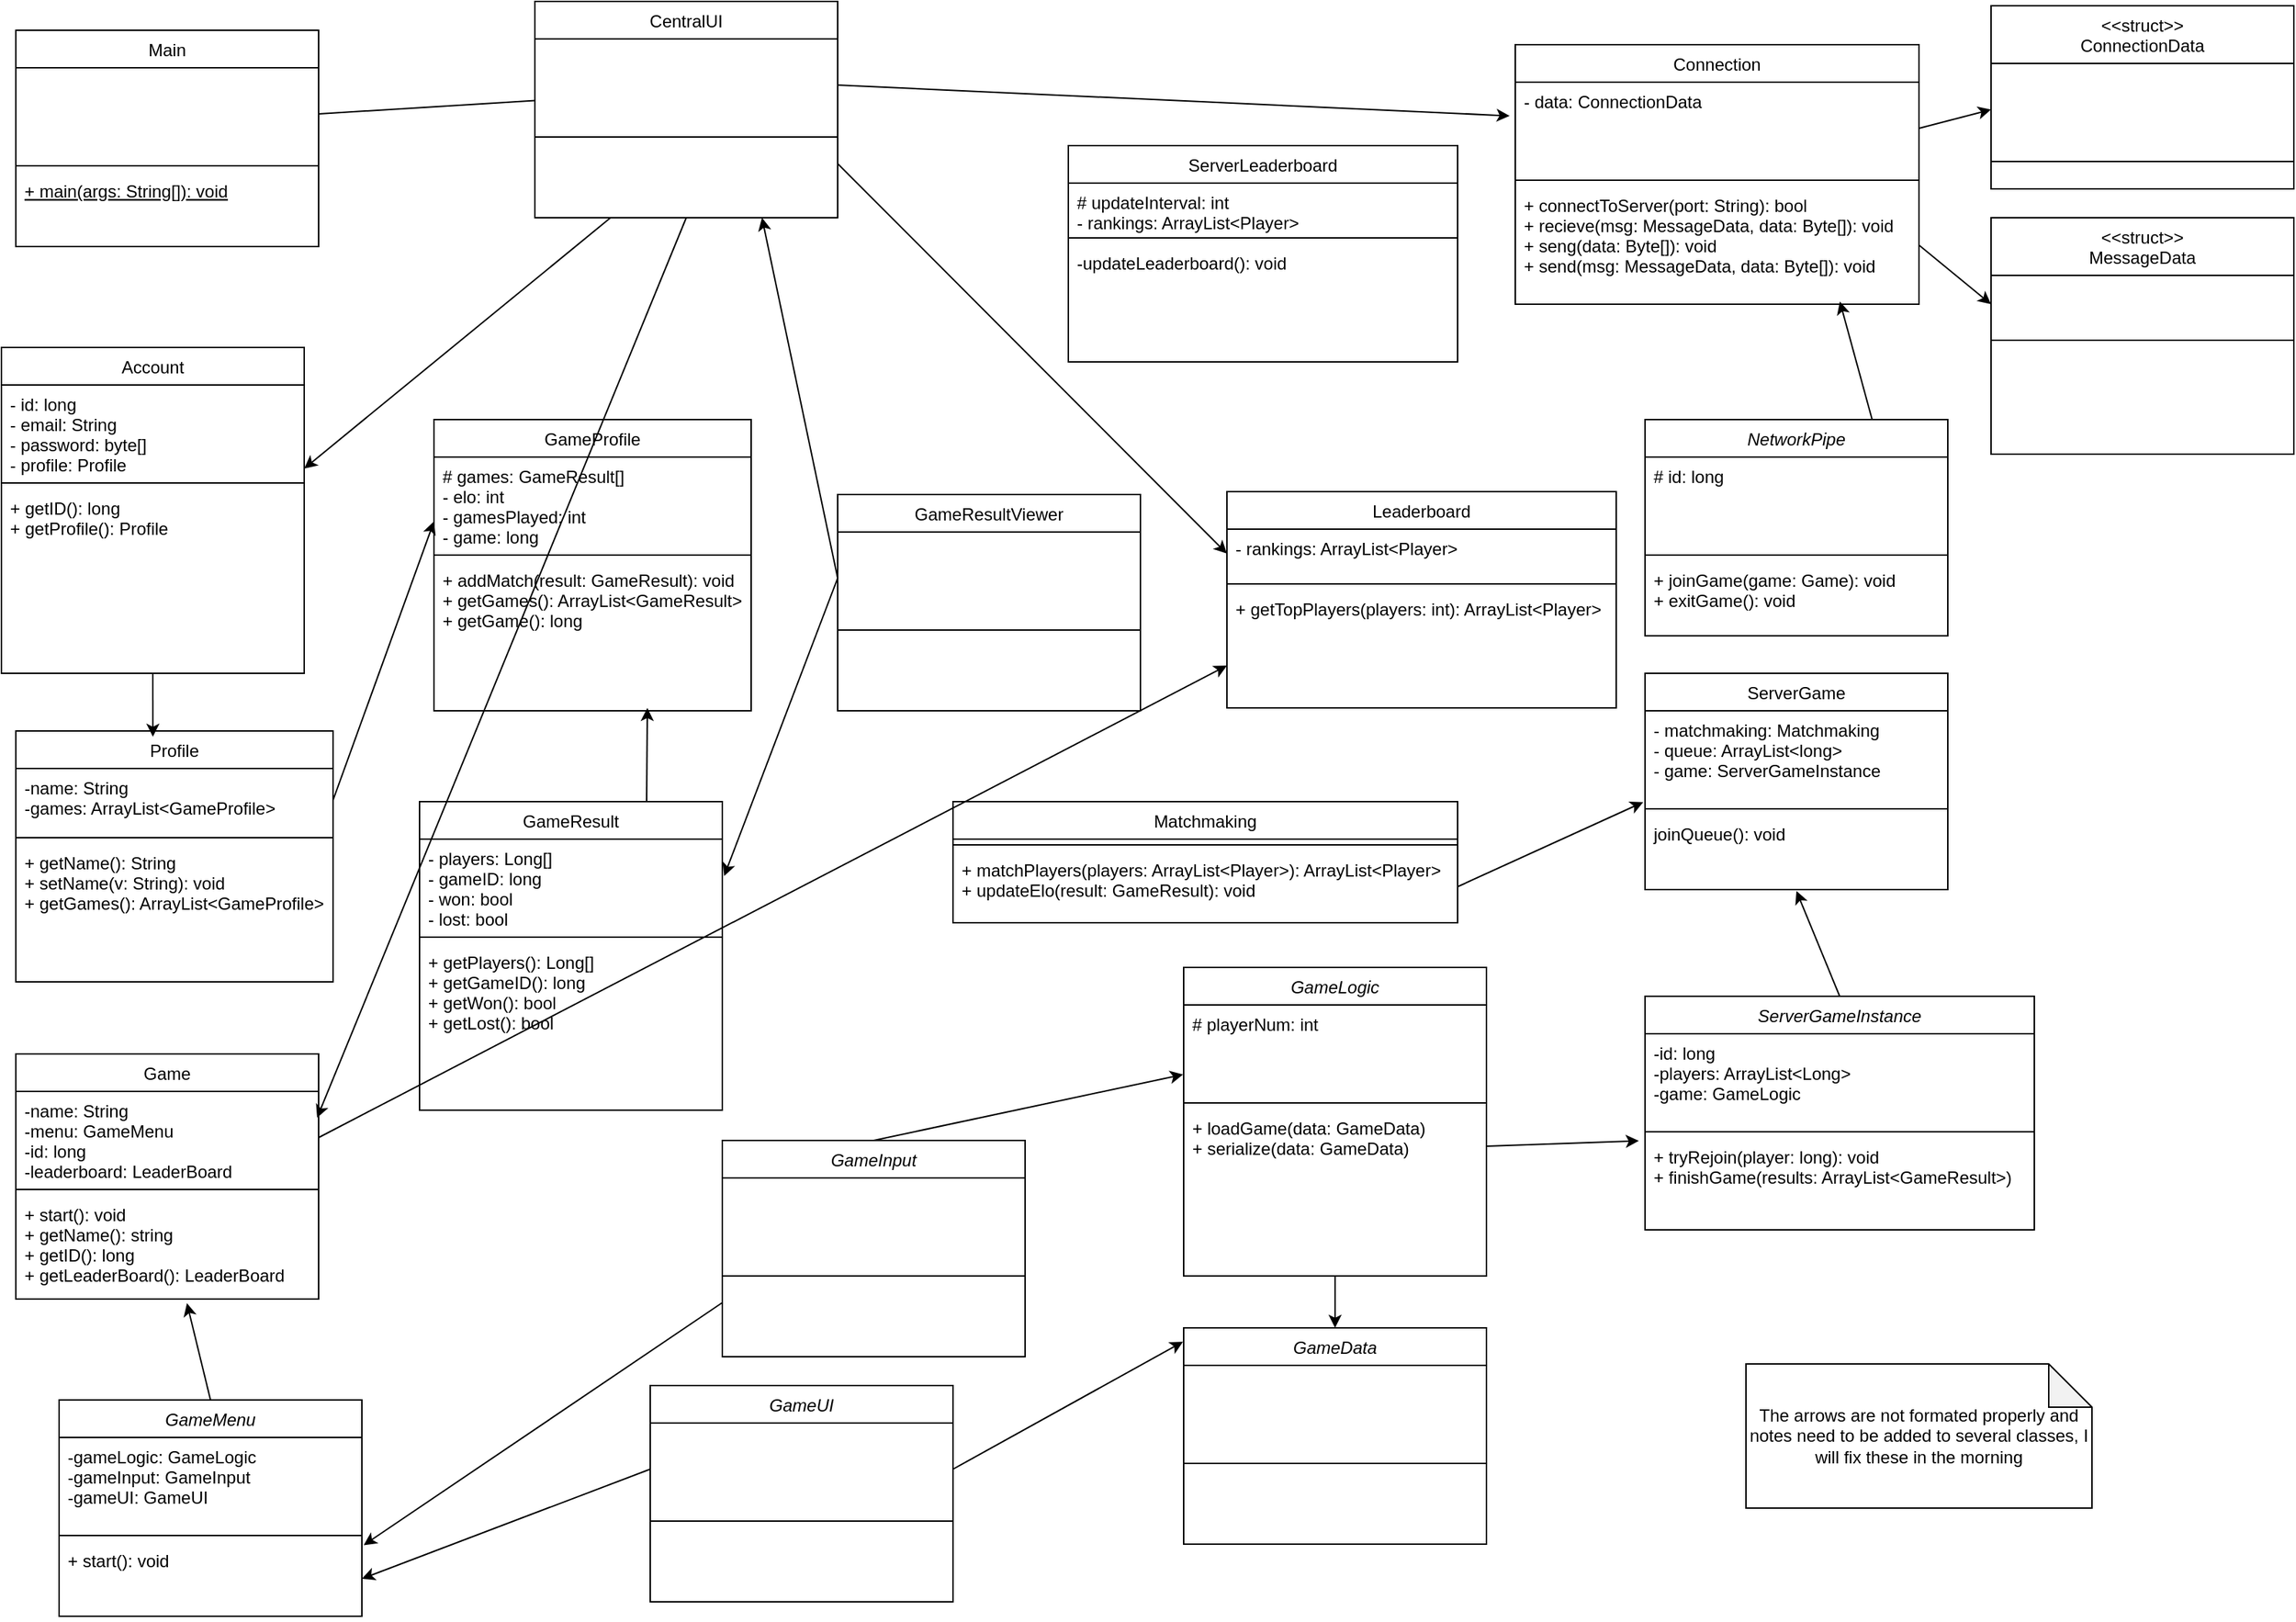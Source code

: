 <mxfile version="26.0.16">
  <diagram id="C5RBs43oDa-KdzZeNtuy" name="Page-1">
    <mxGraphModel dx="3047" dy="1185" grid="1" gridSize="10" guides="1" tooltips="1" connect="1" arrows="1" fold="1" page="1" pageScale="1" pageWidth="827" pageHeight="1169" math="0" shadow="0">
      <root>
        <mxCell id="WIyWlLk6GJQsqaUBKTNV-0" />
        <mxCell id="WIyWlLk6GJQsqaUBKTNV-1" parent="WIyWlLk6GJQsqaUBKTNV-0" />
        <mxCell id="zkfFHV4jXpPFQw0GAbJ--0" value="GameProfile" style="swimlane;fontStyle=0;align=center;verticalAlign=top;childLayout=stackLayout;horizontal=1;startSize=26;horizontalStack=0;resizeParent=1;resizeLast=0;collapsible=1;marginBottom=0;rounded=0;shadow=0;strokeWidth=1;" parent="WIyWlLk6GJQsqaUBKTNV-1" vertex="1">
          <mxGeometry x="-470" y="310" width="220" height="202" as="geometry">
            <mxRectangle x="230" y="140" width="160" height="26" as="alternateBounds" />
          </mxGeometry>
        </mxCell>
        <mxCell id="zkfFHV4jXpPFQw0GAbJ--1" value="# games: GameResult[]&#xa;- elo: int&#xa;- gamesPlayed: int&#xa;- game: long" style="text;align=left;verticalAlign=top;spacingLeft=4;spacingRight=4;overflow=hidden;rotatable=0;points=[[0,0.5],[1,0.5]];portConstraint=eastwest;" parent="zkfFHV4jXpPFQw0GAbJ--0" vertex="1">
          <mxGeometry y="26" width="220" height="64" as="geometry" />
        </mxCell>
        <mxCell id="zkfFHV4jXpPFQw0GAbJ--4" value="" style="line;html=1;strokeWidth=1;align=left;verticalAlign=middle;spacingTop=-1;spacingLeft=3;spacingRight=3;rotatable=0;labelPosition=right;points=[];portConstraint=eastwest;" parent="zkfFHV4jXpPFQw0GAbJ--0" vertex="1">
          <mxGeometry y="90" width="220" height="8" as="geometry" />
        </mxCell>
        <mxCell id="zkfFHV4jXpPFQw0GAbJ--5" value="+ addMatch(result: GameResult): void&#xa;+ getGames(): ArrayList&lt;GameResult&gt;&#xa;+ getGame(): long" style="text;align=left;verticalAlign=top;spacingLeft=4;spacingRight=4;overflow=hidden;rotatable=0;points=[[0,0.5],[1,0.5]];portConstraint=eastwest;" parent="zkfFHV4jXpPFQw0GAbJ--0" vertex="1">
          <mxGeometry y="98" width="220" height="52" as="geometry" />
        </mxCell>
        <mxCell id="M32K4DxWbjnmmSt8D02l-0" value="Matchmaking" style="swimlane;fontStyle=0;align=center;verticalAlign=top;childLayout=stackLayout;horizontal=1;startSize=26;horizontalStack=0;resizeParent=1;resizeLast=0;collapsible=1;marginBottom=0;rounded=0;shadow=0;strokeWidth=1;" parent="WIyWlLk6GJQsqaUBKTNV-1" vertex="1">
          <mxGeometry x="-110" y="575" width="350" height="84" as="geometry">
            <mxRectangle x="230" y="140" width="160" height="26" as="alternateBounds" />
          </mxGeometry>
        </mxCell>
        <mxCell id="M32K4DxWbjnmmSt8D02l-2" value="" style="line;html=1;strokeWidth=1;align=left;verticalAlign=middle;spacingTop=-1;spacingLeft=3;spacingRight=3;rotatable=0;labelPosition=right;points=[];portConstraint=eastwest;" parent="M32K4DxWbjnmmSt8D02l-0" vertex="1">
          <mxGeometry y="26" width="350" height="8" as="geometry" />
        </mxCell>
        <mxCell id="M32K4DxWbjnmmSt8D02l-3" value="+ matchPlayers(players: ArrayList&lt;Player&gt;): ArrayList&lt;Player&gt;&#xa;+ updateElo(result: GameResult): void&#xa;" style="text;align=left;verticalAlign=top;spacingLeft=4;spacingRight=4;overflow=hidden;rotatable=0;points=[[0,0.5],[1,0.5]];portConstraint=eastwest;" parent="M32K4DxWbjnmmSt8D02l-0" vertex="1">
          <mxGeometry y="34" width="350" height="50" as="geometry" />
        </mxCell>
        <mxCell id="M32K4DxWbjnmmSt8D02l-8" value="Leaderboard" style="swimlane;fontStyle=0;align=center;verticalAlign=top;childLayout=stackLayout;horizontal=1;startSize=26;horizontalStack=0;resizeParent=1;resizeLast=0;collapsible=1;marginBottom=0;rounded=0;shadow=0;strokeWidth=1;" parent="WIyWlLk6GJQsqaUBKTNV-1" vertex="1">
          <mxGeometry x="80" y="360" width="270" height="150" as="geometry">
            <mxRectangle x="230" y="140" width="160" height="26" as="alternateBounds" />
          </mxGeometry>
        </mxCell>
        <mxCell id="M32K4DxWbjnmmSt8D02l-9" value="- rankings: ArrayList&lt;Player&gt;" style="text;align=left;verticalAlign=top;spacingLeft=4;spacingRight=4;overflow=hidden;rotatable=0;points=[[0,0.5],[1,0.5]];portConstraint=eastwest;" parent="M32K4DxWbjnmmSt8D02l-8" vertex="1">
          <mxGeometry y="26" width="270" height="34" as="geometry" />
        </mxCell>
        <mxCell id="M32K4DxWbjnmmSt8D02l-10" value="" style="line;html=1;strokeWidth=1;align=left;verticalAlign=middle;spacingTop=-1;spacingLeft=3;spacingRight=3;rotatable=0;labelPosition=right;points=[];portConstraint=eastwest;" parent="M32K4DxWbjnmmSt8D02l-8" vertex="1">
          <mxGeometry y="60" width="270" height="8" as="geometry" />
        </mxCell>
        <mxCell id="M32K4DxWbjnmmSt8D02l-11" value="+ getTopPlayers(players: int): ArrayList&lt;Player&gt;&#xa;" style="text;align=left;verticalAlign=top;spacingLeft=4;spacingRight=4;overflow=hidden;rotatable=0;points=[[0,0.5],[1,0.5]];portConstraint=eastwest;" parent="M32K4DxWbjnmmSt8D02l-8" vertex="1">
          <mxGeometry y="68" width="270" height="52" as="geometry" />
        </mxCell>
        <mxCell id="9oPnksN9PJK1Zj-ZbbYk-0" value="Account" style="swimlane;fontStyle=0;align=center;verticalAlign=top;childLayout=stackLayout;horizontal=1;startSize=26;horizontalStack=0;resizeParent=1;resizeLast=0;collapsible=1;marginBottom=0;rounded=0;shadow=0;strokeWidth=1;" parent="WIyWlLk6GJQsqaUBKTNV-1" vertex="1">
          <mxGeometry x="-770" y="260" width="210" height="226" as="geometry">
            <mxRectangle x="230" y="140" width="160" height="26" as="alternateBounds" />
          </mxGeometry>
        </mxCell>
        <mxCell id="9oPnksN9PJK1Zj-ZbbYk-1" value="- id: long&#xa;- email: String&#xa;- password: byte[]&#xa;- profile: Profile" style="text;align=left;verticalAlign=top;spacingLeft=4;spacingRight=4;overflow=hidden;rotatable=0;points=[[0,0.5],[1,0.5]];portConstraint=eastwest;" parent="9oPnksN9PJK1Zj-ZbbYk-0" vertex="1">
          <mxGeometry y="26" width="210" height="64" as="geometry" />
        </mxCell>
        <mxCell id="9oPnksN9PJK1Zj-ZbbYk-2" value="" style="line;html=1;strokeWidth=1;align=left;verticalAlign=middle;spacingTop=-1;spacingLeft=3;spacingRight=3;rotatable=0;labelPosition=right;points=[];portConstraint=eastwest;" parent="9oPnksN9PJK1Zj-ZbbYk-0" vertex="1">
          <mxGeometry y="90" width="210" height="8" as="geometry" />
        </mxCell>
        <mxCell id="edf9sT6OjQ_JvkJH-jNT-12" value="+ getID(): long&#xa;+ getProfile(): Profile" style="text;align=left;verticalAlign=top;spacingLeft=4;spacingRight=4;overflow=hidden;rotatable=0;points=[[0,0.5],[1,0.5]];portConstraint=eastwest;" vertex="1" parent="9oPnksN9PJK1Zj-ZbbYk-0">
          <mxGeometry y="98" width="210" height="64" as="geometry" />
        </mxCell>
        <mxCell id="9oPnksN9PJK1Zj-ZbbYk-8" value="Game" style="swimlane;fontStyle=0;align=center;verticalAlign=top;childLayout=stackLayout;horizontal=1;startSize=26;horizontalStack=0;resizeParent=1;resizeLast=0;collapsible=1;marginBottom=0;rounded=0;shadow=0;strokeWidth=1;" parent="WIyWlLk6GJQsqaUBKTNV-1" vertex="1">
          <mxGeometry x="-760" y="750" width="210" height="170" as="geometry">
            <mxRectangle x="230" y="140" width="160" height="26" as="alternateBounds" />
          </mxGeometry>
        </mxCell>
        <mxCell id="9oPnksN9PJK1Zj-ZbbYk-9" value="-name: String&#xa;-menu: GameMenu&#xa;-id: long&#xa;-leaderboard: LeaderBoard" style="text;align=left;verticalAlign=top;spacingLeft=4;spacingRight=4;overflow=hidden;rotatable=0;points=[[0,0.5],[1,0.5]];portConstraint=eastwest;" parent="9oPnksN9PJK1Zj-ZbbYk-8" vertex="1">
          <mxGeometry y="26" width="210" height="64" as="geometry" />
        </mxCell>
        <mxCell id="9oPnksN9PJK1Zj-ZbbYk-10" value="" style="line;html=1;strokeWidth=1;align=left;verticalAlign=middle;spacingTop=-1;spacingLeft=3;spacingRight=3;rotatable=0;labelPosition=right;points=[];portConstraint=eastwest;" parent="9oPnksN9PJK1Zj-ZbbYk-8" vertex="1">
          <mxGeometry y="90" width="210" height="8" as="geometry" />
        </mxCell>
        <mxCell id="9oPnksN9PJK1Zj-ZbbYk-11" value="+ start(): void&#xa;+ getName(): string&#xa;+ getID(): long&#xa;+ getLeaderBoard(): LeaderBoard" style="text;align=left;verticalAlign=top;spacingLeft=4;spacingRight=4;overflow=hidden;rotatable=0;points=[[0,0.5],[1,0.5]];portConstraint=eastwest;" parent="9oPnksN9PJK1Zj-ZbbYk-8" vertex="1">
          <mxGeometry y="98" width="210" height="72" as="geometry" />
        </mxCell>
        <mxCell id="9oPnksN9PJK1Zj-ZbbYk-13" value="GameMenu" style="swimlane;fontStyle=2;align=center;verticalAlign=top;childLayout=stackLayout;horizontal=1;startSize=26;horizontalStack=0;resizeParent=1;resizeLast=0;collapsible=1;marginBottom=0;rounded=0;shadow=0;strokeWidth=1;" parent="WIyWlLk6GJQsqaUBKTNV-1" vertex="1">
          <mxGeometry x="-730" y="990" width="210" height="150" as="geometry">
            <mxRectangle x="230" y="140" width="160" height="26" as="alternateBounds" />
          </mxGeometry>
        </mxCell>
        <mxCell id="9oPnksN9PJK1Zj-ZbbYk-14" value="-gameLogic: GameLogic&#xa;-gameInput: GameInput&#xa;-gameUI: GameUI" style="text;align=left;verticalAlign=top;spacingLeft=4;spacingRight=4;overflow=hidden;rotatable=0;points=[[0,0.5],[1,0.5]];portConstraint=eastwest;" parent="9oPnksN9PJK1Zj-ZbbYk-13" vertex="1">
          <mxGeometry y="26" width="210" height="64" as="geometry" />
        </mxCell>
        <mxCell id="9oPnksN9PJK1Zj-ZbbYk-15" value="" style="line;html=1;strokeWidth=1;align=left;verticalAlign=middle;spacingTop=-1;spacingLeft=3;spacingRight=3;rotatable=0;labelPosition=right;points=[];portConstraint=eastwest;" parent="9oPnksN9PJK1Zj-ZbbYk-13" vertex="1">
          <mxGeometry y="90" width="210" height="8" as="geometry" />
        </mxCell>
        <mxCell id="9oPnksN9PJK1Zj-ZbbYk-16" value="+ start(): void" style="text;align=left;verticalAlign=top;spacingLeft=4;spacingRight=4;overflow=hidden;rotatable=0;points=[[0,0.5],[1,0.5]];portConstraint=eastwest;" parent="9oPnksN9PJK1Zj-ZbbYk-13" vertex="1">
          <mxGeometry y="98" width="210" height="52" as="geometry" />
        </mxCell>
        <mxCell id="9oPnksN9PJK1Zj-ZbbYk-17" value="GameData" style="swimlane;fontStyle=2;align=center;verticalAlign=top;childLayout=stackLayout;horizontal=1;startSize=26;horizontalStack=0;resizeParent=1;resizeLast=0;collapsible=1;marginBottom=0;rounded=0;shadow=0;strokeWidth=1;" parent="WIyWlLk6GJQsqaUBKTNV-1" vertex="1">
          <mxGeometry x="50" y="940" width="210" height="150" as="geometry">
            <mxRectangle x="230" y="140" width="160" height="26" as="alternateBounds" />
          </mxGeometry>
        </mxCell>
        <mxCell id="9oPnksN9PJK1Zj-ZbbYk-18" value="&#xa;" style="text;align=left;verticalAlign=top;spacingLeft=4;spacingRight=4;overflow=hidden;rotatable=0;points=[[0,0.5],[1,0.5]];portConstraint=eastwest;" parent="9oPnksN9PJK1Zj-ZbbYk-17" vertex="1">
          <mxGeometry y="26" width="210" height="64" as="geometry" />
        </mxCell>
        <mxCell id="9oPnksN9PJK1Zj-ZbbYk-19" value="" style="line;html=1;strokeWidth=1;align=left;verticalAlign=middle;spacingTop=-1;spacingLeft=3;spacingRight=3;rotatable=0;labelPosition=right;points=[];portConstraint=eastwest;" parent="9oPnksN9PJK1Zj-ZbbYk-17" vertex="1">
          <mxGeometry y="90" width="210" height="8" as="geometry" />
        </mxCell>
        <mxCell id="edf9sT6OjQ_JvkJH-jNT-48" style="edgeStyle=none;rounded=0;orthogonalLoop=1;jettySize=auto;html=1;exitX=0.5;exitY=1;exitDx=0;exitDy=0;" edge="1" parent="WIyWlLk6GJQsqaUBKTNV-1" source="9oPnksN9PJK1Zj-ZbbYk-21" target="9oPnksN9PJK1Zj-ZbbYk-17">
          <mxGeometry relative="1" as="geometry" />
        </mxCell>
        <mxCell id="9oPnksN9PJK1Zj-ZbbYk-21" value="GameLogic" style="swimlane;fontStyle=2;align=center;verticalAlign=top;childLayout=stackLayout;horizontal=1;startSize=26;horizontalStack=0;resizeParent=1;resizeLast=0;collapsible=1;marginBottom=0;rounded=0;shadow=0;strokeWidth=1;" parent="WIyWlLk6GJQsqaUBKTNV-1" vertex="1">
          <mxGeometry x="50" y="690" width="210" height="214" as="geometry">
            <mxRectangle x="230" y="140" width="160" height="26" as="alternateBounds" />
          </mxGeometry>
        </mxCell>
        <mxCell id="9oPnksN9PJK1Zj-ZbbYk-22" value="# playerNum: int" style="text;align=left;verticalAlign=top;spacingLeft=4;spacingRight=4;overflow=hidden;rotatable=0;points=[[0,0.5],[1,0.5]];portConstraint=eastwest;" parent="9oPnksN9PJK1Zj-ZbbYk-21" vertex="1">
          <mxGeometry y="26" width="210" height="64" as="geometry" />
        </mxCell>
        <mxCell id="9oPnksN9PJK1Zj-ZbbYk-23" value="" style="line;html=1;strokeWidth=1;align=left;verticalAlign=middle;spacingTop=-1;spacingLeft=3;spacingRight=3;rotatable=0;labelPosition=right;points=[];portConstraint=eastwest;" parent="9oPnksN9PJK1Zj-ZbbYk-21" vertex="1">
          <mxGeometry y="90" width="210" height="8" as="geometry" />
        </mxCell>
        <mxCell id="9oPnksN9PJK1Zj-ZbbYk-24" value="+ loadGame(data: GameData)&#xa;+ serialize(data: GameData)" style="text;align=left;verticalAlign=top;spacingLeft=4;spacingRight=4;overflow=hidden;rotatable=0;points=[[0,0.5],[1,0.5]];portConstraint=eastwest;" parent="9oPnksN9PJK1Zj-ZbbYk-21" vertex="1">
          <mxGeometry y="98" width="210" height="52" as="geometry" />
        </mxCell>
        <mxCell id="edf9sT6OjQ_JvkJH-jNT-39" style="edgeStyle=none;rounded=0;orthogonalLoop=1;jettySize=auto;html=1;exitX=0.75;exitY=0;exitDx=0;exitDy=0;" edge="1" parent="WIyWlLk6GJQsqaUBKTNV-1" source="9oPnksN9PJK1Zj-ZbbYk-29">
          <mxGeometry relative="1" as="geometry">
            <mxPoint x="-322" y="510" as="targetPoint" />
          </mxGeometry>
        </mxCell>
        <mxCell id="9oPnksN9PJK1Zj-ZbbYk-29" value="GameResult" style="swimlane;fontStyle=0;align=center;verticalAlign=top;childLayout=stackLayout;horizontal=1;startSize=26;horizontalStack=0;resizeParent=1;resizeLast=0;collapsible=1;marginBottom=0;rounded=0;shadow=0;strokeWidth=1;" parent="WIyWlLk6GJQsqaUBKTNV-1" vertex="1">
          <mxGeometry x="-480" y="575" width="210" height="214" as="geometry">
            <mxRectangle x="230" y="140" width="160" height="26" as="alternateBounds" />
          </mxGeometry>
        </mxCell>
        <mxCell id="9oPnksN9PJK1Zj-ZbbYk-32" value="- players: Long[]&#xa;- gameID: long&#xa;- won: bool&#xa;- lost: bool" style="text;align=left;verticalAlign=top;spacingLeft=4;spacingRight=4;overflow=hidden;rotatable=0;points=[[0,0.5],[1,0.5]];portConstraint=eastwest;" parent="9oPnksN9PJK1Zj-ZbbYk-29" vertex="1">
          <mxGeometry y="26" width="210" height="64" as="geometry" />
        </mxCell>
        <mxCell id="9oPnksN9PJK1Zj-ZbbYk-31" value="" style="line;html=1;strokeWidth=1;align=left;verticalAlign=middle;spacingTop=-1;spacingLeft=3;spacingRight=3;rotatable=0;labelPosition=right;points=[];portConstraint=eastwest;" parent="9oPnksN9PJK1Zj-ZbbYk-29" vertex="1">
          <mxGeometry y="90" width="210" height="8" as="geometry" />
        </mxCell>
        <mxCell id="9oPnksN9PJK1Zj-ZbbYk-30" value="+ getPlayers(): Long[]&#xa;+ getGameID(): long&#xa;+ getWon(): bool&#xa;+ getLost(): bool" style="text;align=left;verticalAlign=top;spacingLeft=4;spacingRight=4;overflow=hidden;rotatable=0;points=[[0,0.5],[1,0.5]];portConstraint=eastwest;" parent="9oPnksN9PJK1Zj-ZbbYk-29" vertex="1">
          <mxGeometry y="98" width="210" height="64" as="geometry" />
        </mxCell>
        <mxCell id="9oPnksN9PJK1Zj-ZbbYk-33" value="GameResultViewer" style="swimlane;fontStyle=0;align=center;verticalAlign=top;childLayout=stackLayout;horizontal=1;startSize=26;horizontalStack=0;resizeParent=1;resizeLast=0;collapsible=1;marginBottom=0;rounded=0;shadow=0;strokeWidth=1;" parent="WIyWlLk6GJQsqaUBKTNV-1" vertex="1">
          <mxGeometry x="-190" y="362" width="210" height="150" as="geometry">
            <mxRectangle x="230" y="140" width="160" height="26" as="alternateBounds" />
          </mxGeometry>
        </mxCell>
        <mxCell id="9oPnksN9PJK1Zj-ZbbYk-34" value="&#xa;" style="text;align=left;verticalAlign=top;spacingLeft=4;spacingRight=4;overflow=hidden;rotatable=0;points=[[0,0.5],[1,0.5]];portConstraint=eastwest;" parent="9oPnksN9PJK1Zj-ZbbYk-33" vertex="1">
          <mxGeometry y="26" width="210" height="64" as="geometry" />
        </mxCell>
        <mxCell id="9oPnksN9PJK1Zj-ZbbYk-35" value="" style="line;html=1;strokeWidth=1;align=left;verticalAlign=middle;spacingTop=-1;spacingLeft=3;spacingRight=3;rotatable=0;labelPosition=right;points=[];portConstraint=eastwest;" parent="9oPnksN9PJK1Zj-ZbbYk-33" vertex="1">
          <mxGeometry y="90" width="210" height="8" as="geometry" />
        </mxCell>
        <mxCell id="9oPnksN9PJK1Zj-ZbbYk-37" value="Connection" style="swimlane;fontStyle=0;align=center;verticalAlign=top;childLayout=stackLayout;horizontal=1;startSize=26;horizontalStack=0;resizeParent=1;resizeLast=0;collapsible=1;marginBottom=0;rounded=0;shadow=0;strokeWidth=1;" parent="WIyWlLk6GJQsqaUBKTNV-1" vertex="1">
          <mxGeometry x="280" y="50" width="280" height="180" as="geometry">
            <mxRectangle x="230" y="140" width="160" height="26" as="alternateBounds" />
          </mxGeometry>
        </mxCell>
        <mxCell id="9oPnksN9PJK1Zj-ZbbYk-38" value="- data: ConnectionData" style="text;align=left;verticalAlign=top;spacingLeft=4;spacingRight=4;overflow=hidden;rotatable=0;points=[[0,0.5],[1,0.5]];portConstraint=eastwest;" parent="9oPnksN9PJK1Zj-ZbbYk-37" vertex="1">
          <mxGeometry y="26" width="280" height="64" as="geometry" />
        </mxCell>
        <mxCell id="9oPnksN9PJK1Zj-ZbbYk-39" value="" style="line;html=1;strokeWidth=1;align=left;verticalAlign=middle;spacingTop=-1;spacingLeft=3;spacingRight=3;rotatable=0;labelPosition=right;points=[];portConstraint=eastwest;" parent="9oPnksN9PJK1Zj-ZbbYk-37" vertex="1">
          <mxGeometry y="90" width="280" height="8" as="geometry" />
        </mxCell>
        <mxCell id="edf9sT6OjQ_JvkJH-jNT-55" style="edgeStyle=none;rounded=0;orthogonalLoop=1;jettySize=auto;html=1;exitX=1;exitY=0.5;exitDx=0;exitDy=0;" edge="1" parent="9oPnksN9PJK1Zj-ZbbYk-37" source="9oPnksN9PJK1Zj-ZbbYk-40">
          <mxGeometry relative="1" as="geometry">
            <mxPoint x="330" y="180" as="targetPoint" />
          </mxGeometry>
        </mxCell>
        <mxCell id="9oPnksN9PJK1Zj-ZbbYk-40" value="+ connectToServer(port: String): bool&#xa;+ recieve(msg: MessageData, data: Byte[]): void&#xa;+ seng(data: Byte[]): void&#xa;+ send(msg: MessageData, data: Byte[]): void" style="text;align=left;verticalAlign=top;spacingLeft=4;spacingRight=4;overflow=hidden;rotatable=0;points=[[0,0.5],[1,0.5]];portConstraint=eastwest;" parent="9oPnksN9PJK1Zj-ZbbYk-37" vertex="1">
          <mxGeometry y="98" width="280" height="82" as="geometry" />
        </mxCell>
        <mxCell id="9oPnksN9PJK1Zj-ZbbYk-41" value="NetworkPipe" style="swimlane;fontStyle=2;align=center;verticalAlign=top;childLayout=stackLayout;horizontal=1;startSize=26;horizontalStack=0;resizeParent=1;resizeLast=0;collapsible=1;marginBottom=0;rounded=0;shadow=0;strokeWidth=1;" parent="WIyWlLk6GJQsqaUBKTNV-1" vertex="1">
          <mxGeometry x="370" y="310" width="210" height="150" as="geometry">
            <mxRectangle x="230" y="140" width="160" height="26" as="alternateBounds" />
          </mxGeometry>
        </mxCell>
        <mxCell id="9oPnksN9PJK1Zj-ZbbYk-42" value="# id: long" style="text;align=left;verticalAlign=top;spacingLeft=4;spacingRight=4;overflow=hidden;rotatable=0;points=[[0,0.5],[1,0.5]];portConstraint=eastwest;" parent="9oPnksN9PJK1Zj-ZbbYk-41" vertex="1">
          <mxGeometry y="26" width="210" height="64" as="geometry" />
        </mxCell>
        <mxCell id="9oPnksN9PJK1Zj-ZbbYk-43" value="" style="line;html=1;strokeWidth=1;align=left;verticalAlign=middle;spacingTop=-1;spacingLeft=3;spacingRight=3;rotatable=0;labelPosition=right;points=[];portConstraint=eastwest;" parent="9oPnksN9PJK1Zj-ZbbYk-41" vertex="1">
          <mxGeometry y="90" width="210" height="8" as="geometry" />
        </mxCell>
        <mxCell id="9oPnksN9PJK1Zj-ZbbYk-44" value="+ joinGame(game: Game): void&#xa;+ exitGame(): void" style="text;align=left;verticalAlign=top;spacingLeft=4;spacingRight=4;overflow=hidden;rotatable=0;points=[[0,0.5],[1,0.5]];portConstraint=eastwest;" parent="9oPnksN9PJK1Zj-ZbbYk-41" vertex="1">
          <mxGeometry y="98" width="210" height="52" as="geometry" />
        </mxCell>
        <mxCell id="9oPnksN9PJK1Zj-ZbbYk-45" value="ServerGame" style="swimlane;fontStyle=0;align=center;verticalAlign=top;childLayout=stackLayout;horizontal=1;startSize=26;horizontalStack=0;resizeParent=1;resizeLast=0;collapsible=1;marginBottom=0;rounded=0;shadow=0;strokeWidth=1;" parent="WIyWlLk6GJQsqaUBKTNV-1" vertex="1">
          <mxGeometry x="370" y="486" width="210" height="150" as="geometry">
            <mxRectangle x="230" y="140" width="160" height="26" as="alternateBounds" />
          </mxGeometry>
        </mxCell>
        <mxCell id="9oPnksN9PJK1Zj-ZbbYk-46" value="- matchmaking: Matchmaking&#xa;- queue: ArrayList&lt;long&gt;&#xa;- game: ServerGameInstance" style="text;align=left;verticalAlign=top;spacingLeft=4;spacingRight=4;overflow=hidden;rotatable=0;points=[[0,0.5],[1,0.5]];portConstraint=eastwest;" parent="9oPnksN9PJK1Zj-ZbbYk-45" vertex="1">
          <mxGeometry y="26" width="210" height="64" as="geometry" />
        </mxCell>
        <mxCell id="9oPnksN9PJK1Zj-ZbbYk-47" value="" style="line;html=1;strokeWidth=1;align=left;verticalAlign=middle;spacingTop=-1;spacingLeft=3;spacingRight=3;rotatable=0;labelPosition=right;points=[];portConstraint=eastwest;" parent="9oPnksN9PJK1Zj-ZbbYk-45" vertex="1">
          <mxGeometry y="90" width="210" height="8" as="geometry" />
        </mxCell>
        <mxCell id="9oPnksN9PJK1Zj-ZbbYk-48" value="joinQueue(): void" style="text;align=left;verticalAlign=top;spacingLeft=4;spacingRight=4;overflow=hidden;rotatable=0;points=[[0,0.5],[1,0.5]];portConstraint=eastwest;" parent="9oPnksN9PJK1Zj-ZbbYk-45" vertex="1">
          <mxGeometry y="98" width="210" height="52" as="geometry" />
        </mxCell>
        <mxCell id="edf9sT6OjQ_JvkJH-jNT-43" style="edgeStyle=none;rounded=0;orthogonalLoop=1;jettySize=auto;html=1;exitX=1;exitY=0.75;exitDx=0;exitDy=0;entryX=0;entryY=0.5;entryDx=0;entryDy=0;" edge="1" parent="WIyWlLk6GJQsqaUBKTNV-1" source="9oPnksN9PJK1Zj-ZbbYk-49" target="M32K4DxWbjnmmSt8D02l-9">
          <mxGeometry relative="1" as="geometry" />
        </mxCell>
        <mxCell id="9oPnksN9PJK1Zj-ZbbYk-49" value="CentralUI" style="swimlane;fontStyle=0;align=center;verticalAlign=top;childLayout=stackLayout;horizontal=1;startSize=26;horizontalStack=0;resizeParent=1;resizeLast=0;collapsible=1;marginBottom=0;rounded=0;shadow=0;strokeWidth=1;" parent="WIyWlLk6GJQsqaUBKTNV-1" vertex="1">
          <mxGeometry x="-400" y="20" width="210" height="150" as="geometry">
            <mxRectangle x="230" y="140" width="160" height="26" as="alternateBounds" />
          </mxGeometry>
        </mxCell>
        <mxCell id="9oPnksN9PJK1Zj-ZbbYk-50" value="&#xa;" style="text;align=left;verticalAlign=top;spacingLeft=4;spacingRight=4;overflow=hidden;rotatable=0;points=[[0,0.5],[1,0.5]];portConstraint=eastwest;" parent="9oPnksN9PJK1Zj-ZbbYk-49" vertex="1">
          <mxGeometry y="26" width="210" height="64" as="geometry" />
        </mxCell>
        <mxCell id="9oPnksN9PJK1Zj-ZbbYk-51" value="" style="line;html=1;strokeWidth=1;align=left;verticalAlign=middle;spacingTop=-1;spacingLeft=3;spacingRight=3;rotatable=0;labelPosition=right;points=[];portConstraint=eastwest;" parent="9oPnksN9PJK1Zj-ZbbYk-49" vertex="1">
          <mxGeometry y="90" width="210" height="8" as="geometry" />
        </mxCell>
        <mxCell id="9oPnksN9PJK1Zj-ZbbYk-53" value="Main" style="swimlane;fontStyle=0;align=center;verticalAlign=top;childLayout=stackLayout;horizontal=1;startSize=26;horizontalStack=0;resizeParent=1;resizeLast=0;collapsible=1;marginBottom=0;rounded=0;shadow=0;strokeWidth=1;" parent="WIyWlLk6GJQsqaUBKTNV-1" vertex="1">
          <mxGeometry x="-760" y="40" width="210" height="150" as="geometry">
            <mxRectangle x="230" y="140" width="160" height="26" as="alternateBounds" />
          </mxGeometry>
        </mxCell>
        <mxCell id="9oPnksN9PJK1Zj-ZbbYk-54" value="&#xa;" style="text;align=left;verticalAlign=top;spacingLeft=4;spacingRight=4;overflow=hidden;rotatable=0;points=[[0,0.5],[1,0.5]];portConstraint=eastwest;" parent="9oPnksN9PJK1Zj-ZbbYk-53" vertex="1">
          <mxGeometry y="26" width="210" height="64" as="geometry" />
        </mxCell>
        <mxCell id="9oPnksN9PJK1Zj-ZbbYk-55" value="" style="line;html=1;strokeWidth=1;align=left;verticalAlign=middle;spacingTop=-1;spacingLeft=3;spacingRight=3;rotatable=0;labelPosition=right;points=[];portConstraint=eastwest;" parent="9oPnksN9PJK1Zj-ZbbYk-53" vertex="1">
          <mxGeometry y="90" width="210" height="8" as="geometry" />
        </mxCell>
        <mxCell id="9oPnksN9PJK1Zj-ZbbYk-56" value="+ main(args: String[]): void" style="text;align=left;verticalAlign=top;spacingLeft=4;spacingRight=4;overflow=hidden;rotatable=0;points=[[0,0.5],[1,0.5]];portConstraint=eastwest;fontStyle=4" parent="9oPnksN9PJK1Zj-ZbbYk-53" vertex="1">
          <mxGeometry y="98" width="210" height="52" as="geometry" />
        </mxCell>
        <mxCell id="9oPnksN9PJK1Zj-ZbbYk-57" value="GameInput" style="swimlane;fontStyle=2;align=center;verticalAlign=top;childLayout=stackLayout;horizontal=1;startSize=26;horizontalStack=0;resizeParent=1;resizeLast=0;collapsible=1;marginBottom=0;rounded=0;shadow=0;strokeWidth=1;" parent="WIyWlLk6GJQsqaUBKTNV-1" vertex="1">
          <mxGeometry x="-270" y="810" width="210" height="150" as="geometry">
            <mxRectangle x="230" y="140" width="160" height="26" as="alternateBounds" />
          </mxGeometry>
        </mxCell>
        <mxCell id="9oPnksN9PJK1Zj-ZbbYk-58" value="&#xa;" style="text;align=left;verticalAlign=top;spacingLeft=4;spacingRight=4;overflow=hidden;rotatable=0;points=[[0,0.5],[1,0.5]];portConstraint=eastwest;" parent="9oPnksN9PJK1Zj-ZbbYk-57" vertex="1">
          <mxGeometry y="26" width="210" height="64" as="geometry" />
        </mxCell>
        <mxCell id="9oPnksN9PJK1Zj-ZbbYk-59" value="" style="line;html=1;strokeWidth=1;align=left;verticalAlign=middle;spacingTop=-1;spacingLeft=3;spacingRight=3;rotatable=0;labelPosition=right;points=[];portConstraint=eastwest;" parent="9oPnksN9PJK1Zj-ZbbYk-57" vertex="1">
          <mxGeometry y="90" width="210" height="8" as="geometry" />
        </mxCell>
        <mxCell id="edf9sT6OjQ_JvkJH-jNT-0" value="GameUI" style="swimlane;fontStyle=2;align=center;verticalAlign=top;childLayout=stackLayout;horizontal=1;startSize=26;horizontalStack=0;resizeParent=1;resizeLast=0;collapsible=1;marginBottom=0;rounded=0;shadow=0;strokeWidth=1;" vertex="1" parent="WIyWlLk6GJQsqaUBKTNV-1">
          <mxGeometry x="-320" y="980" width="210" height="150" as="geometry">
            <mxRectangle x="230" y="140" width="160" height="26" as="alternateBounds" />
          </mxGeometry>
        </mxCell>
        <mxCell id="edf9sT6OjQ_JvkJH-jNT-1" value="&#xa;" style="text;align=left;verticalAlign=top;spacingLeft=4;spacingRight=4;overflow=hidden;rotatable=0;points=[[0,0.5],[1,0.5]];portConstraint=eastwest;" vertex="1" parent="edf9sT6OjQ_JvkJH-jNT-0">
          <mxGeometry y="26" width="210" height="64" as="geometry" />
        </mxCell>
        <mxCell id="edf9sT6OjQ_JvkJH-jNT-2" value="" style="line;html=1;strokeWidth=1;align=left;verticalAlign=middle;spacingTop=-1;spacingLeft=3;spacingRight=3;rotatable=0;labelPosition=right;points=[];portConstraint=eastwest;" vertex="1" parent="edf9sT6OjQ_JvkJH-jNT-0">
          <mxGeometry y="90" width="210" height="8" as="geometry" />
        </mxCell>
        <mxCell id="edf9sT6OjQ_JvkJH-jNT-3" value="ServerGameInstance" style="swimlane;fontStyle=2;align=center;verticalAlign=top;childLayout=stackLayout;horizontal=1;startSize=26;horizontalStack=0;resizeParent=1;resizeLast=0;collapsible=1;marginBottom=0;rounded=0;shadow=0;strokeWidth=1;" vertex="1" parent="WIyWlLk6GJQsqaUBKTNV-1">
          <mxGeometry x="370" y="710" width="270" height="162" as="geometry">
            <mxRectangle x="230" y="140" width="160" height="26" as="alternateBounds" />
          </mxGeometry>
        </mxCell>
        <mxCell id="edf9sT6OjQ_JvkJH-jNT-4" value="-id: long&#xa;-players: ArrayList&lt;Long&gt;&#xa;-game: GameLogic" style="text;align=left;verticalAlign=top;spacingLeft=4;spacingRight=4;overflow=hidden;rotatable=0;points=[[0,0.5],[1,0.5]];portConstraint=eastwest;" vertex="1" parent="edf9sT6OjQ_JvkJH-jNT-3">
          <mxGeometry y="26" width="270" height="64" as="geometry" />
        </mxCell>
        <mxCell id="edf9sT6OjQ_JvkJH-jNT-5" value="" style="line;html=1;strokeWidth=1;align=left;verticalAlign=middle;spacingTop=-1;spacingLeft=3;spacingRight=3;rotatable=0;labelPosition=right;points=[];portConstraint=eastwest;" vertex="1" parent="edf9sT6OjQ_JvkJH-jNT-3">
          <mxGeometry y="90" width="270" height="8" as="geometry" />
        </mxCell>
        <mxCell id="edf9sT6OjQ_JvkJH-jNT-42" value="+ tryRejoin(player: long): void&#xa;+ finishGame(results: ArrayList&lt;GameResult&gt;)" style="text;align=left;verticalAlign=top;spacingLeft=4;spacingRight=4;overflow=hidden;rotatable=0;points=[[0,0.5],[1,0.5]];portConstraint=eastwest;" vertex="1" parent="edf9sT6OjQ_JvkJH-jNT-3">
          <mxGeometry y="98" width="270" height="64" as="geometry" />
        </mxCell>
        <mxCell id="edf9sT6OjQ_JvkJH-jNT-7" value="ServerLeaderboard" style="swimlane;fontStyle=0;align=center;verticalAlign=top;childLayout=stackLayout;horizontal=1;startSize=26;horizontalStack=0;resizeParent=1;resizeLast=0;collapsible=1;marginBottom=0;rounded=0;shadow=0;strokeWidth=1;" vertex="1" parent="WIyWlLk6GJQsqaUBKTNV-1">
          <mxGeometry x="-30" y="120" width="270" height="150" as="geometry">
            <mxRectangle x="230" y="140" width="160" height="26" as="alternateBounds" />
          </mxGeometry>
        </mxCell>
        <mxCell id="edf9sT6OjQ_JvkJH-jNT-8" value="# updateInterval: int&#xa;- rankings: ArrayList&lt;Player&gt;" style="text;align=left;verticalAlign=top;spacingLeft=4;spacingRight=4;overflow=hidden;rotatable=0;points=[[0,0.5],[1,0.5]];portConstraint=eastwest;" vertex="1" parent="edf9sT6OjQ_JvkJH-jNT-7">
          <mxGeometry y="26" width="270" height="34" as="geometry" />
        </mxCell>
        <mxCell id="edf9sT6OjQ_JvkJH-jNT-9" value="" style="line;html=1;strokeWidth=1;align=left;verticalAlign=middle;spacingTop=-1;spacingLeft=3;spacingRight=3;rotatable=0;labelPosition=right;points=[];portConstraint=eastwest;" vertex="1" parent="edf9sT6OjQ_JvkJH-jNT-7">
          <mxGeometry y="60" width="270" height="8" as="geometry" />
        </mxCell>
        <mxCell id="edf9sT6OjQ_JvkJH-jNT-10" value="-updateLeaderboard(): void" style="text;align=left;verticalAlign=top;spacingLeft=4;spacingRight=4;overflow=hidden;rotatable=0;points=[[0,0.5],[1,0.5]];portConstraint=eastwest;" vertex="1" parent="edf9sT6OjQ_JvkJH-jNT-7">
          <mxGeometry y="68" width="270" height="52" as="geometry" />
        </mxCell>
        <mxCell id="edf9sT6OjQ_JvkJH-jNT-14" value="Profile" style="swimlane;fontStyle=0;align=center;verticalAlign=top;childLayout=stackLayout;horizontal=1;startSize=26;horizontalStack=0;resizeParent=1;resizeLast=0;collapsible=1;marginBottom=0;rounded=0;shadow=0;strokeWidth=1;" vertex="1" parent="WIyWlLk6GJQsqaUBKTNV-1">
          <mxGeometry x="-760" y="526" width="220" height="174" as="geometry">
            <mxRectangle x="230" y="140" width="160" height="26" as="alternateBounds" />
          </mxGeometry>
        </mxCell>
        <mxCell id="edf9sT6OjQ_JvkJH-jNT-15" value="-name: String&#xa;-games: ArrayList&lt;GameProfile&gt;" style="text;align=left;verticalAlign=top;spacingLeft=4;spacingRight=4;overflow=hidden;rotatable=0;points=[[0,0.5],[1,0.5]];portConstraint=eastwest;" vertex="1" parent="edf9sT6OjQ_JvkJH-jNT-14">
          <mxGeometry y="26" width="220" height="44" as="geometry" />
        </mxCell>
        <mxCell id="edf9sT6OjQ_JvkJH-jNT-16" value="" style="line;html=1;strokeWidth=1;align=left;verticalAlign=middle;spacingTop=-1;spacingLeft=3;spacingRight=3;rotatable=0;labelPosition=right;points=[];portConstraint=eastwest;" vertex="1" parent="edf9sT6OjQ_JvkJH-jNT-14">
          <mxGeometry y="70" width="220" height="8" as="geometry" />
        </mxCell>
        <mxCell id="edf9sT6OjQ_JvkJH-jNT-18" value="+ getName(): String&#xa;+ setName(v: String): void&#xa;+ getGames(): ArrayList&lt;GameProfile&gt;" style="text;align=left;verticalAlign=top;spacingLeft=4;spacingRight=4;overflow=hidden;rotatable=0;points=[[0,0.5],[1,0.5]];portConstraint=eastwest;" vertex="1" parent="edf9sT6OjQ_JvkJH-jNT-14">
          <mxGeometry y="78" width="220" height="50" as="geometry" />
        </mxCell>
        <mxCell id="edf9sT6OjQ_JvkJH-jNT-19" value="&lt;&lt;struct&gt;&gt;&#xa;ConnectionData" style="swimlane;fontStyle=0;align=center;verticalAlign=top;childLayout=stackLayout;horizontal=1;startSize=40;horizontalStack=0;resizeParent=1;resizeLast=0;collapsible=1;marginBottom=0;rounded=0;shadow=0;strokeWidth=1;" vertex="1" parent="WIyWlLk6GJQsqaUBKTNV-1">
          <mxGeometry x="610" y="23" width="210" height="127" as="geometry">
            <mxRectangle x="230" y="140" width="160" height="26" as="alternateBounds" />
          </mxGeometry>
        </mxCell>
        <mxCell id="edf9sT6OjQ_JvkJH-jNT-20" value="&#xa;" style="text;align=left;verticalAlign=top;spacingLeft=4;spacingRight=4;overflow=hidden;rotatable=0;points=[[0,0.5],[1,0.5]];portConstraint=eastwest;" vertex="1" parent="edf9sT6OjQ_JvkJH-jNT-19">
          <mxGeometry y="40" width="210" height="64" as="geometry" />
        </mxCell>
        <mxCell id="edf9sT6OjQ_JvkJH-jNT-21" value="" style="line;html=1;strokeWidth=1;align=left;verticalAlign=middle;spacingTop=-1;spacingLeft=3;spacingRight=3;rotatable=0;labelPosition=right;points=[];portConstraint=eastwest;" vertex="1" parent="edf9sT6OjQ_JvkJH-jNT-19">
          <mxGeometry y="104" width="210" height="8" as="geometry" />
        </mxCell>
        <mxCell id="edf9sT6OjQ_JvkJH-jNT-23" value="&lt;&lt;struct&gt;&gt;&#xa;MessageData" style="swimlane;fontStyle=0;align=center;verticalAlign=top;childLayout=stackLayout;horizontal=1;startSize=40;horizontalStack=0;resizeParent=1;resizeLast=0;collapsible=1;marginBottom=0;rounded=0;shadow=0;strokeWidth=1;" vertex="1" parent="WIyWlLk6GJQsqaUBKTNV-1">
          <mxGeometry x="610" y="170" width="210" height="164" as="geometry">
            <mxRectangle x="230" y="140" width="160" height="26" as="alternateBounds" />
          </mxGeometry>
        </mxCell>
        <mxCell id="edf9sT6OjQ_JvkJH-jNT-25" value="" style="line;html=1;strokeWidth=1;align=left;verticalAlign=middle;spacingTop=-1;spacingLeft=3;spacingRight=3;rotatable=0;labelPosition=right;points=[];portConstraint=eastwest;" vertex="1" parent="edf9sT6OjQ_JvkJH-jNT-23">
          <mxGeometry y="40" width="210" height="90" as="geometry" />
        </mxCell>
        <mxCell id="edf9sT6OjQ_JvkJH-jNT-29" style="edgeStyle=none;rounded=0;orthogonalLoop=1;jettySize=auto;html=1;exitX=1;exitY=0.5;exitDx=0;exitDy=0;entryX=0;entryY=0.667;entryDx=0;entryDy=0;entryPerimeter=0;endArrow=none;startFill=0;" edge="1" parent="WIyWlLk6GJQsqaUBKTNV-1" source="9oPnksN9PJK1Zj-ZbbYk-54" target="9oPnksN9PJK1Zj-ZbbYk-50">
          <mxGeometry relative="1" as="geometry" />
        </mxCell>
        <mxCell id="edf9sT6OjQ_JvkJH-jNT-34" style="edgeStyle=none;rounded=0;orthogonalLoop=1;jettySize=auto;html=1;exitX=0;exitY=0.5;exitDx=0;exitDy=0;entryX=0.75;entryY=1;entryDx=0;entryDy=0;" edge="1" parent="WIyWlLk6GJQsqaUBKTNV-1" source="9oPnksN9PJK1Zj-ZbbYk-34" target="9oPnksN9PJK1Zj-ZbbYk-49">
          <mxGeometry relative="1" as="geometry" />
        </mxCell>
        <mxCell id="edf9sT6OjQ_JvkJH-jNT-35" style="edgeStyle=none;rounded=0;orthogonalLoop=1;jettySize=auto;html=1;exitX=1;exitY=0.5;exitDx=0;exitDy=0;entryX=-0.014;entryY=0.365;entryDx=0;entryDy=0;entryPerimeter=0;" edge="1" parent="WIyWlLk6GJQsqaUBKTNV-1" source="9oPnksN9PJK1Zj-ZbbYk-50" target="9oPnksN9PJK1Zj-ZbbYk-38">
          <mxGeometry relative="1" as="geometry" />
        </mxCell>
        <mxCell id="edf9sT6OjQ_JvkJH-jNT-36" style="edgeStyle=none;rounded=0;orthogonalLoop=1;jettySize=auto;html=1;exitX=0.25;exitY=1;exitDx=0;exitDy=0;entryX=1;entryY=0.906;entryDx=0;entryDy=0;entryPerimeter=0;" edge="1" parent="WIyWlLk6GJQsqaUBKTNV-1" source="9oPnksN9PJK1Zj-ZbbYk-49" target="9oPnksN9PJK1Zj-ZbbYk-1">
          <mxGeometry relative="1" as="geometry" />
        </mxCell>
        <mxCell id="edf9sT6OjQ_JvkJH-jNT-37" style="edgeStyle=none;rounded=0;orthogonalLoop=1;jettySize=auto;html=1;exitX=0.5;exitY=1;exitDx=0;exitDy=0;entryX=0.432;entryY=0.023;entryDx=0;entryDy=0;entryPerimeter=0;" edge="1" parent="WIyWlLk6GJQsqaUBKTNV-1" source="9oPnksN9PJK1Zj-ZbbYk-0" target="edf9sT6OjQ_JvkJH-jNT-14">
          <mxGeometry relative="1" as="geometry" />
        </mxCell>
        <mxCell id="edf9sT6OjQ_JvkJH-jNT-38" style="edgeStyle=none;rounded=0;orthogonalLoop=1;jettySize=auto;html=1;exitX=1;exitY=0.5;exitDx=0;exitDy=0;entryX=0;entryY=0.698;entryDx=0;entryDy=0;entryPerimeter=0;" edge="1" parent="WIyWlLk6GJQsqaUBKTNV-1" source="edf9sT6OjQ_JvkJH-jNT-15" target="zkfFHV4jXpPFQw0GAbJ--1">
          <mxGeometry relative="1" as="geometry" />
        </mxCell>
        <mxCell id="edf9sT6OjQ_JvkJH-jNT-40" style="edgeStyle=none;rounded=0;orthogonalLoop=1;jettySize=auto;html=1;exitX=0;exitY=0.5;exitDx=0;exitDy=0;entryX=1.006;entryY=0.401;entryDx=0;entryDy=0;entryPerimeter=0;" edge="1" parent="WIyWlLk6GJQsqaUBKTNV-1" source="9oPnksN9PJK1Zj-ZbbYk-34" target="9oPnksN9PJK1Zj-ZbbYk-32">
          <mxGeometry relative="1" as="geometry" />
        </mxCell>
        <mxCell id="edf9sT6OjQ_JvkJH-jNT-41" style="edgeStyle=none;rounded=0;orthogonalLoop=1;jettySize=auto;html=1;exitX=1;exitY=0.5;exitDx=0;exitDy=0;entryX=-0.006;entryY=0.99;entryDx=0;entryDy=0;entryPerimeter=0;" edge="1" parent="WIyWlLk6GJQsqaUBKTNV-1" source="M32K4DxWbjnmmSt8D02l-3" target="9oPnksN9PJK1Zj-ZbbYk-46">
          <mxGeometry relative="1" as="geometry" />
        </mxCell>
        <mxCell id="edf9sT6OjQ_JvkJH-jNT-44" style="edgeStyle=none;rounded=0;orthogonalLoop=1;jettySize=auto;html=1;exitX=1;exitY=0.5;exitDx=0;exitDy=0;entryX=0;entryY=1.013;entryDx=0;entryDy=0;entryPerimeter=0;" edge="1" parent="WIyWlLk6GJQsqaUBKTNV-1" source="9oPnksN9PJK1Zj-ZbbYk-9" target="M32K4DxWbjnmmSt8D02l-11">
          <mxGeometry relative="1" as="geometry" />
        </mxCell>
        <mxCell id="edf9sT6OjQ_JvkJH-jNT-45" style="edgeStyle=none;rounded=0;orthogonalLoop=1;jettySize=auto;html=1;exitX=0.5;exitY=0;exitDx=0;exitDy=0;entryX=0.565;entryY=1.04;entryDx=0;entryDy=0;entryPerimeter=0;" edge="1" parent="WIyWlLk6GJQsqaUBKTNV-1" source="9oPnksN9PJK1Zj-ZbbYk-13" target="9oPnksN9PJK1Zj-ZbbYk-11">
          <mxGeometry relative="1" as="geometry" />
        </mxCell>
        <mxCell id="edf9sT6OjQ_JvkJH-jNT-46" style="edgeStyle=none;rounded=0;orthogonalLoop=1;jettySize=auto;html=1;exitX=0;exitY=0.5;exitDx=0;exitDy=0;entryX=1;entryY=0.5;entryDx=0;entryDy=0;" edge="1" parent="WIyWlLk6GJQsqaUBKTNV-1" source="edf9sT6OjQ_JvkJH-jNT-1" target="9oPnksN9PJK1Zj-ZbbYk-16">
          <mxGeometry relative="1" as="geometry" />
        </mxCell>
        <mxCell id="edf9sT6OjQ_JvkJH-jNT-47" style="edgeStyle=none;rounded=0;orthogonalLoop=1;jettySize=auto;html=1;exitX=0;exitY=0.75;exitDx=0;exitDy=0;entryX=1.006;entryY=0.052;entryDx=0;entryDy=0;entryPerimeter=0;" edge="1" parent="WIyWlLk6GJQsqaUBKTNV-1" source="9oPnksN9PJK1Zj-ZbbYk-57" target="9oPnksN9PJK1Zj-ZbbYk-16">
          <mxGeometry relative="1" as="geometry" />
        </mxCell>
        <mxCell id="edf9sT6OjQ_JvkJH-jNT-49" style="edgeStyle=none;rounded=0;orthogonalLoop=1;jettySize=auto;html=1;exitX=0.5;exitY=0;exitDx=0;exitDy=0;entryX=-0.002;entryY=0.754;entryDx=0;entryDy=0;entryPerimeter=0;" edge="1" parent="WIyWlLk6GJQsqaUBKTNV-1" source="9oPnksN9PJK1Zj-ZbbYk-57" target="9oPnksN9PJK1Zj-ZbbYk-22">
          <mxGeometry relative="1" as="geometry" />
        </mxCell>
        <mxCell id="edf9sT6OjQ_JvkJH-jNT-50" style="edgeStyle=none;rounded=0;orthogonalLoop=1;jettySize=auto;html=1;exitX=1;exitY=0.5;exitDx=0;exitDy=0;entryX=-0.002;entryY=0.064;entryDx=0;entryDy=0;entryPerimeter=0;" edge="1" parent="WIyWlLk6GJQsqaUBKTNV-1" source="edf9sT6OjQ_JvkJH-jNT-1" target="9oPnksN9PJK1Zj-ZbbYk-17">
          <mxGeometry relative="1" as="geometry" />
        </mxCell>
        <mxCell id="edf9sT6OjQ_JvkJH-jNT-51" style="edgeStyle=none;rounded=0;orthogonalLoop=1;jettySize=auto;html=1;exitX=1;exitY=0.5;exitDx=0;exitDy=0;entryX=-0.016;entryY=0.036;entryDx=0;entryDy=0;entryPerimeter=0;" edge="1" parent="WIyWlLk6GJQsqaUBKTNV-1" source="9oPnksN9PJK1Zj-ZbbYk-24" target="edf9sT6OjQ_JvkJH-jNT-42">
          <mxGeometry relative="1" as="geometry" />
        </mxCell>
        <mxCell id="edf9sT6OjQ_JvkJH-jNT-52" style="edgeStyle=none;rounded=0;orthogonalLoop=1;jettySize=auto;html=1;exitX=0.5;exitY=0;exitDx=0;exitDy=0;entryX=0.5;entryY=1.019;entryDx=0;entryDy=0;entryPerimeter=0;" edge="1" parent="WIyWlLk6GJQsqaUBKTNV-1" source="edf9sT6OjQ_JvkJH-jNT-3" target="9oPnksN9PJK1Zj-ZbbYk-48">
          <mxGeometry relative="1" as="geometry" />
        </mxCell>
        <mxCell id="edf9sT6OjQ_JvkJH-jNT-53" style="edgeStyle=none;rounded=0;orthogonalLoop=1;jettySize=auto;html=1;exitX=0.75;exitY=0;exitDx=0;exitDy=0;entryX=0.804;entryY=0.977;entryDx=0;entryDy=0;entryPerimeter=0;" edge="1" parent="WIyWlLk6GJQsqaUBKTNV-1" source="9oPnksN9PJK1Zj-ZbbYk-41" target="9oPnksN9PJK1Zj-ZbbYk-40">
          <mxGeometry relative="1" as="geometry" />
        </mxCell>
        <mxCell id="edf9sT6OjQ_JvkJH-jNT-54" style="edgeStyle=none;rounded=0;orthogonalLoop=1;jettySize=auto;html=1;exitX=1;exitY=0.5;exitDx=0;exitDy=0;entryX=0;entryY=0.5;entryDx=0;entryDy=0;" edge="1" parent="WIyWlLk6GJQsqaUBKTNV-1" source="9oPnksN9PJK1Zj-ZbbYk-38" target="edf9sT6OjQ_JvkJH-jNT-20">
          <mxGeometry relative="1" as="geometry" />
        </mxCell>
        <mxCell id="edf9sT6OjQ_JvkJH-jNT-57" style="edgeStyle=none;rounded=0;orthogonalLoop=1;jettySize=auto;html=1;exitX=0.5;exitY=1;exitDx=0;exitDy=0;entryX=0.995;entryY=0.285;entryDx=0;entryDy=0;entryPerimeter=0;" edge="1" parent="WIyWlLk6GJQsqaUBKTNV-1" source="9oPnksN9PJK1Zj-ZbbYk-49" target="9oPnksN9PJK1Zj-ZbbYk-9">
          <mxGeometry relative="1" as="geometry" />
        </mxCell>
        <mxCell id="edf9sT6OjQ_JvkJH-jNT-58" value="The arrows are not formated properly and notes need to be added to several classes, I will fix these in the morning" style="shape=note;whiteSpace=wrap;html=1;backgroundOutline=1;darkOpacity=0.05;" vertex="1" parent="WIyWlLk6GJQsqaUBKTNV-1">
          <mxGeometry x="440" y="965" width="240" height="100" as="geometry" />
        </mxCell>
      </root>
    </mxGraphModel>
  </diagram>
</mxfile>
